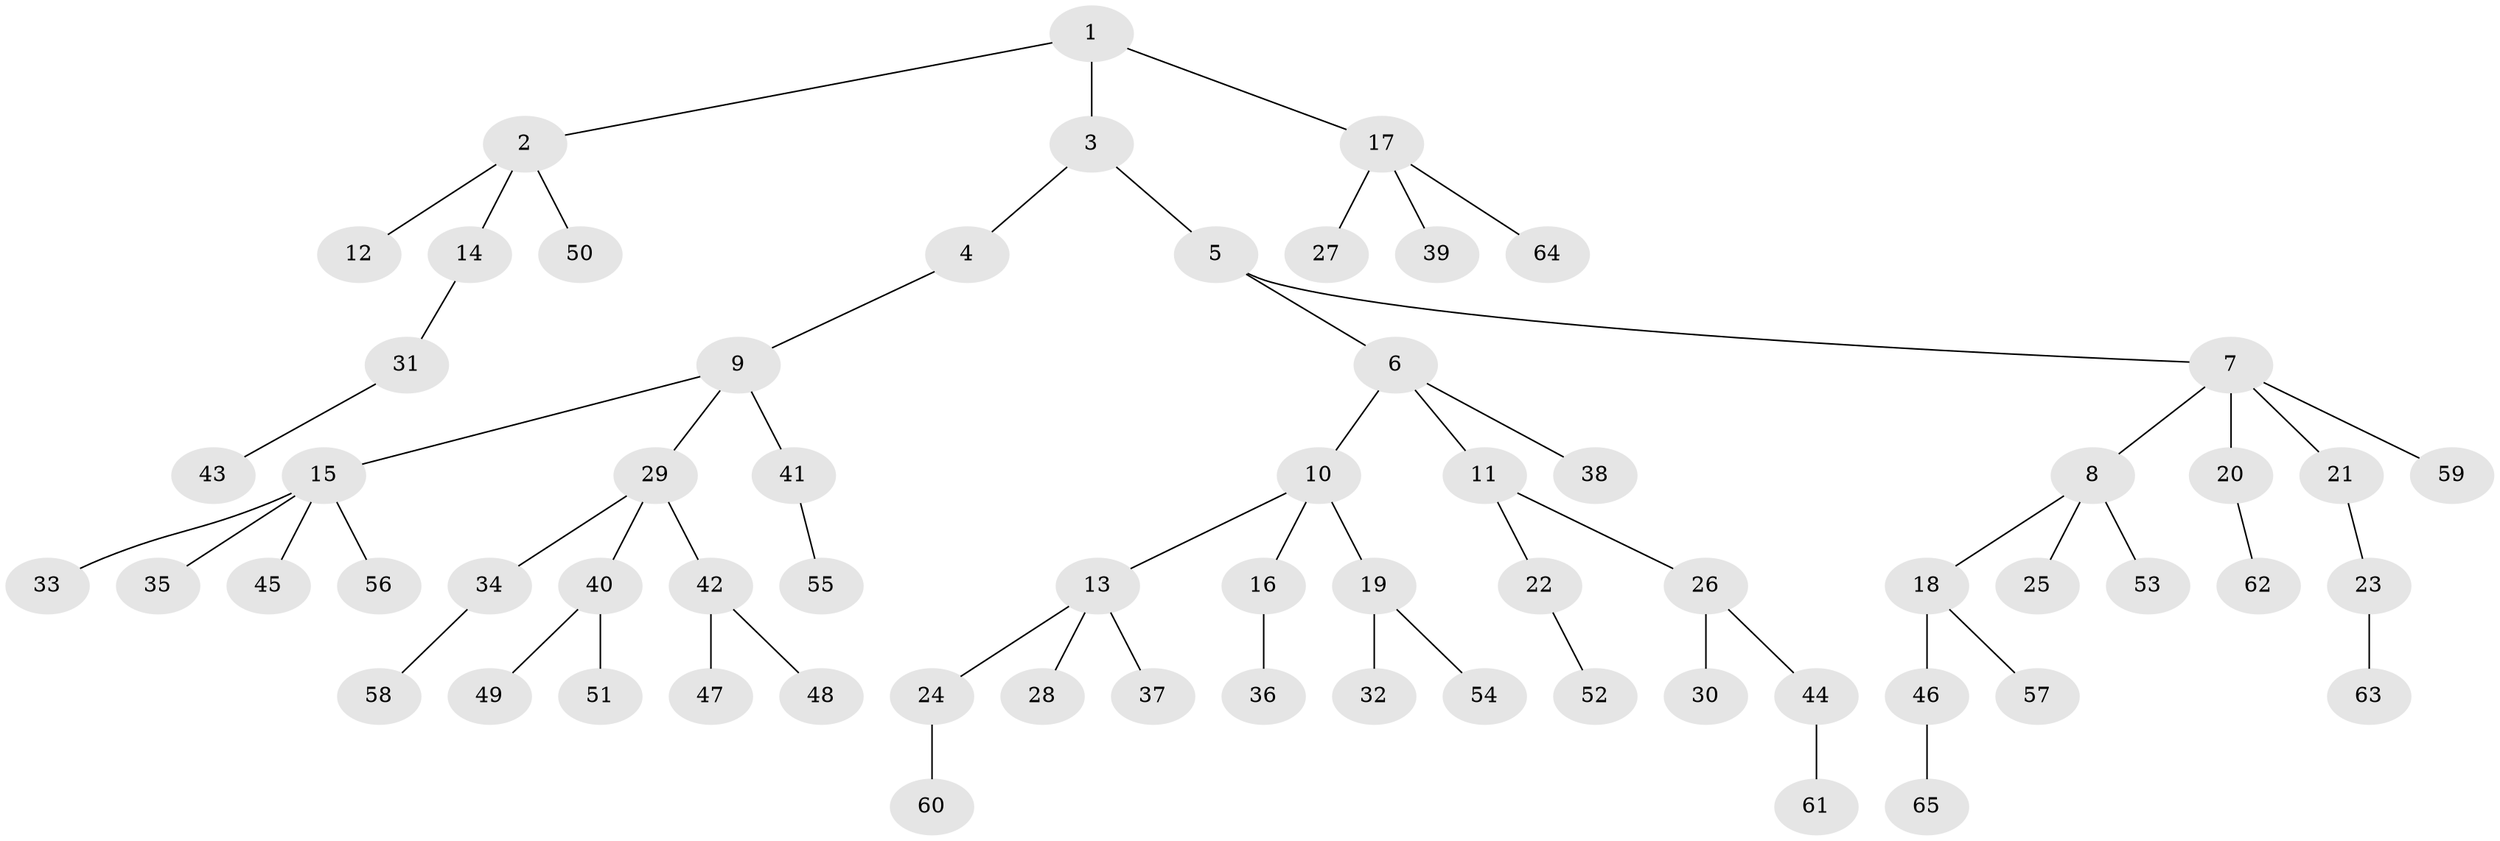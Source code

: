 // coarse degree distribution, {5: 0.023255813953488372, 3: 0.16279069767441862, 4: 0.09302325581395349, 6: 0.023255813953488372, 2: 0.13953488372093023, 1: 0.5581395348837209}
// Generated by graph-tools (version 1.1) at 2025/52/02/27/25 19:52:10]
// undirected, 65 vertices, 64 edges
graph export_dot {
graph [start="1"]
  node [color=gray90,style=filled];
  1;
  2;
  3;
  4;
  5;
  6;
  7;
  8;
  9;
  10;
  11;
  12;
  13;
  14;
  15;
  16;
  17;
  18;
  19;
  20;
  21;
  22;
  23;
  24;
  25;
  26;
  27;
  28;
  29;
  30;
  31;
  32;
  33;
  34;
  35;
  36;
  37;
  38;
  39;
  40;
  41;
  42;
  43;
  44;
  45;
  46;
  47;
  48;
  49;
  50;
  51;
  52;
  53;
  54;
  55;
  56;
  57;
  58;
  59;
  60;
  61;
  62;
  63;
  64;
  65;
  1 -- 2;
  1 -- 3;
  1 -- 17;
  2 -- 12;
  2 -- 14;
  2 -- 50;
  3 -- 4;
  3 -- 5;
  4 -- 9;
  5 -- 6;
  5 -- 7;
  6 -- 10;
  6 -- 11;
  6 -- 38;
  7 -- 8;
  7 -- 20;
  7 -- 21;
  7 -- 59;
  8 -- 18;
  8 -- 25;
  8 -- 53;
  9 -- 15;
  9 -- 29;
  9 -- 41;
  10 -- 13;
  10 -- 16;
  10 -- 19;
  11 -- 22;
  11 -- 26;
  13 -- 24;
  13 -- 28;
  13 -- 37;
  14 -- 31;
  15 -- 33;
  15 -- 35;
  15 -- 45;
  15 -- 56;
  16 -- 36;
  17 -- 27;
  17 -- 39;
  17 -- 64;
  18 -- 46;
  18 -- 57;
  19 -- 32;
  19 -- 54;
  20 -- 62;
  21 -- 23;
  22 -- 52;
  23 -- 63;
  24 -- 60;
  26 -- 30;
  26 -- 44;
  29 -- 34;
  29 -- 40;
  29 -- 42;
  31 -- 43;
  34 -- 58;
  40 -- 49;
  40 -- 51;
  41 -- 55;
  42 -- 47;
  42 -- 48;
  44 -- 61;
  46 -- 65;
}
